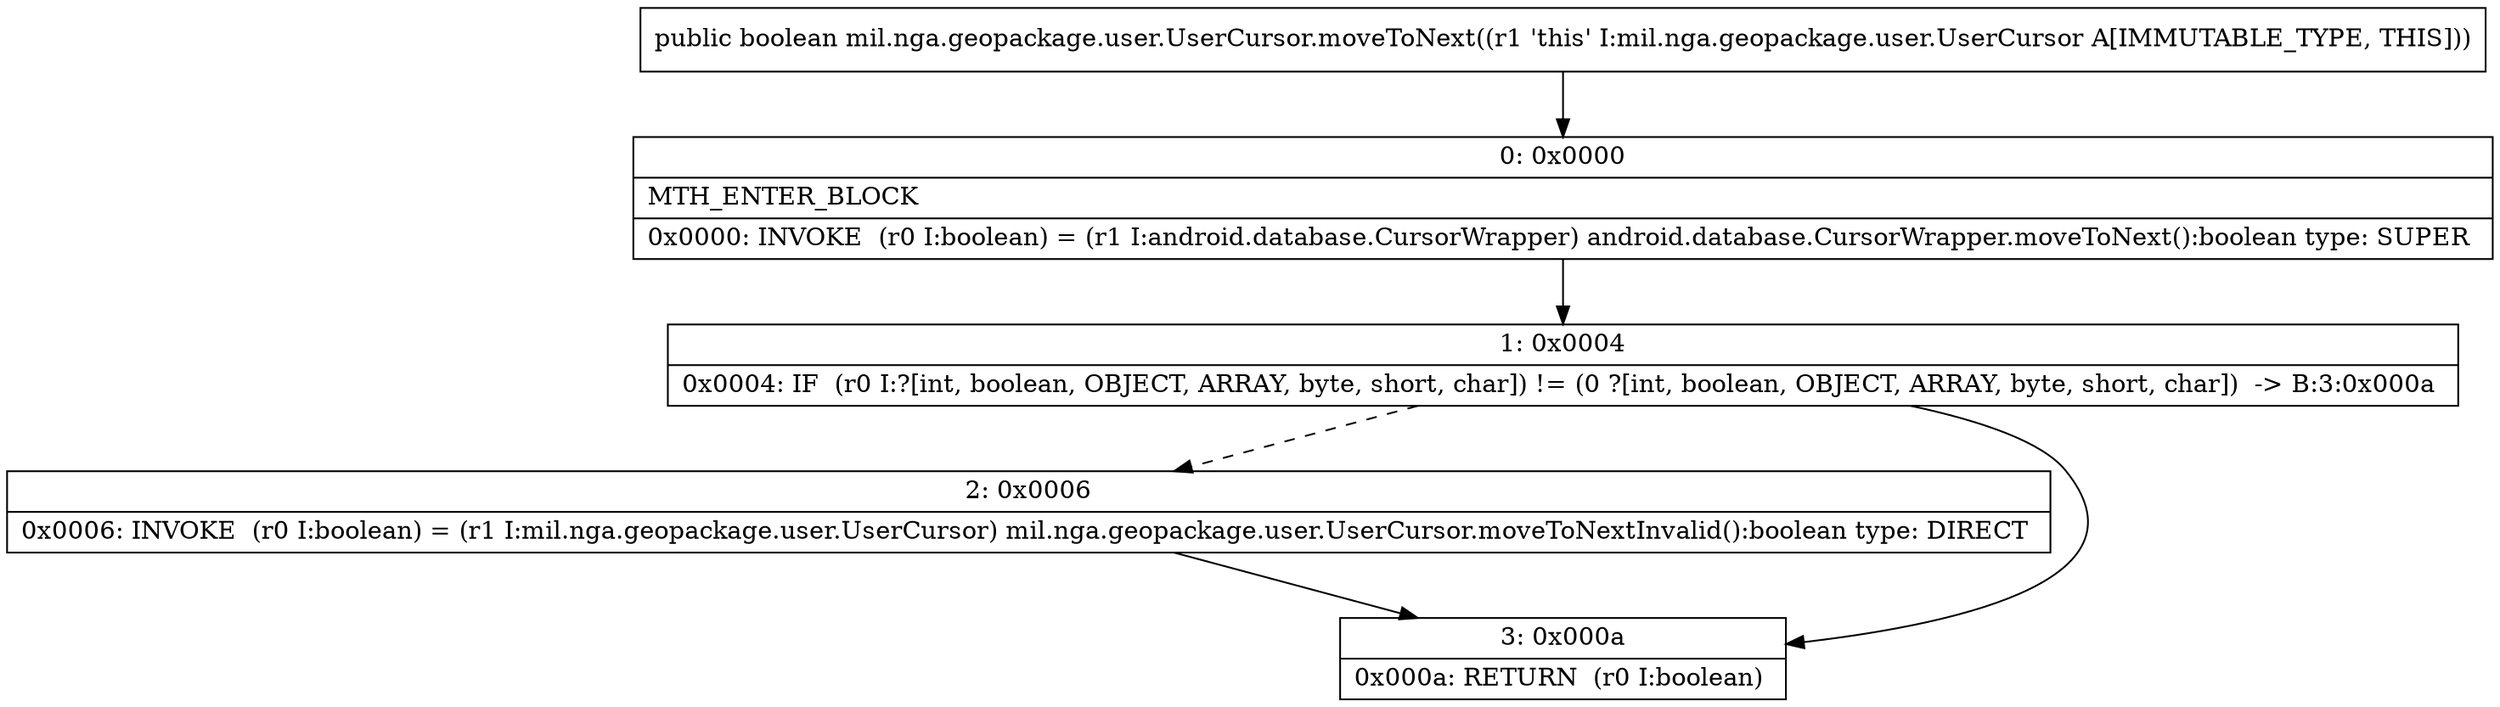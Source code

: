 digraph "CFG formil.nga.geopackage.user.UserCursor.moveToNext()Z" {
Node_0 [shape=record,label="{0\:\ 0x0000|MTH_ENTER_BLOCK\l|0x0000: INVOKE  (r0 I:boolean) = (r1 I:android.database.CursorWrapper) android.database.CursorWrapper.moveToNext():boolean type: SUPER \l}"];
Node_1 [shape=record,label="{1\:\ 0x0004|0x0004: IF  (r0 I:?[int, boolean, OBJECT, ARRAY, byte, short, char]) != (0 ?[int, boolean, OBJECT, ARRAY, byte, short, char])  \-\> B:3:0x000a \l}"];
Node_2 [shape=record,label="{2\:\ 0x0006|0x0006: INVOKE  (r0 I:boolean) = (r1 I:mil.nga.geopackage.user.UserCursor) mil.nga.geopackage.user.UserCursor.moveToNextInvalid():boolean type: DIRECT \l}"];
Node_3 [shape=record,label="{3\:\ 0x000a|0x000a: RETURN  (r0 I:boolean) \l}"];
MethodNode[shape=record,label="{public boolean mil.nga.geopackage.user.UserCursor.moveToNext((r1 'this' I:mil.nga.geopackage.user.UserCursor A[IMMUTABLE_TYPE, THIS])) }"];
MethodNode -> Node_0;
Node_0 -> Node_1;
Node_1 -> Node_2[style=dashed];
Node_1 -> Node_3;
Node_2 -> Node_3;
}

